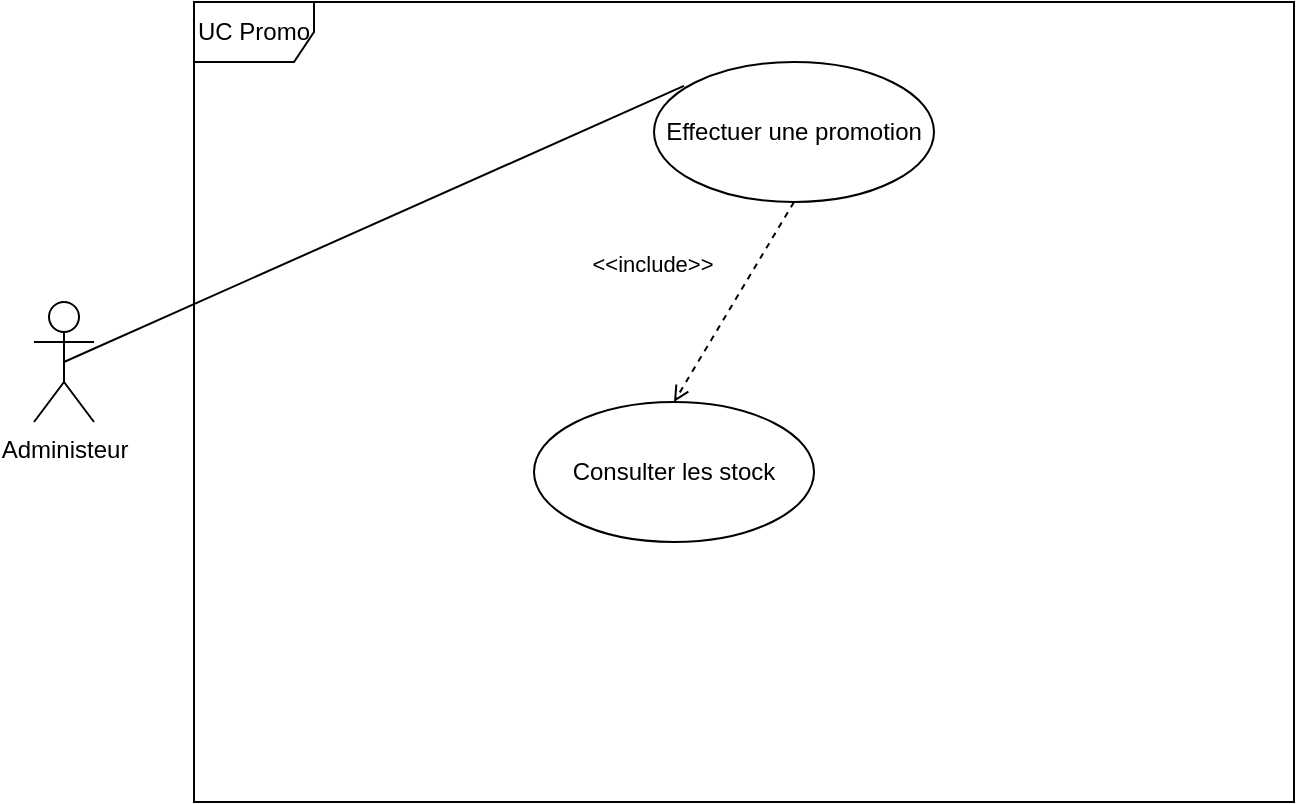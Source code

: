 <mxfile version="20.3.0" type="device"><diagram id="78ZKV47KgDOUiESxQDzx" name="Page-1"><mxGraphModel dx="1038" dy="603" grid="1" gridSize="10" guides="1" tooltips="1" connect="1" arrows="1" fold="1" page="1" pageScale="1" pageWidth="827" pageHeight="1169" math="0" shadow="0"><root><mxCell id="0"/><mxCell id="1" parent="0"/><mxCell id="G2MMZnT_G2ih-9k0Q3hY-2" value="UC Promo" style="shape=umlFrame;whiteSpace=wrap;html=1;" vertex="1" parent="1"><mxGeometry x="190" width="550" height="400" as="geometry"/></mxCell><mxCell id="G2MMZnT_G2ih-9k0Q3hY-3" value="Effectuer une promotion" style="ellipse;whiteSpace=wrap;html=1;" vertex="1" parent="1"><mxGeometry x="420" y="30" width="140" height="70" as="geometry"/></mxCell><mxCell id="G2MMZnT_G2ih-9k0Q3hY-17" value="Administeur" style="shape=umlActor;html=1;verticalLabelPosition=bottom;verticalAlign=top;align=center;" vertex="1" parent="1"><mxGeometry x="110" y="150" width="30" height="60" as="geometry"/></mxCell><mxCell id="G2MMZnT_G2ih-9k0Q3hY-24" value="" style="endArrow=none;startArrow=none;endFill=0;startFill=0;endSize=8;html=1;verticalAlign=bottom;labelBackgroundColor=none;strokeWidth=1;rounded=0;exitX=0.5;exitY=0.5;exitDx=0;exitDy=0;exitPerimeter=0;entryX=0.107;entryY=0.171;entryDx=0;entryDy=0;entryPerimeter=0;" edge="1" parent="1" source="G2MMZnT_G2ih-9k0Q3hY-17" target="G2MMZnT_G2ih-9k0Q3hY-3"><mxGeometry width="160" relative="1" as="geometry"><mxPoint x="330" y="310" as="sourcePoint"/><mxPoint x="490" y="310" as="targetPoint"/></mxGeometry></mxCell><mxCell id="G2MMZnT_G2ih-9k0Q3hY-29" value="Consulter les stock" style="ellipse;whiteSpace=wrap;html=1;" vertex="1" parent="1"><mxGeometry x="360" y="200" width="140" height="70" as="geometry"/></mxCell><mxCell id="G2MMZnT_G2ih-9k0Q3hY-33" value="&amp;lt;&amp;lt;include&amp;gt;&amp;gt;" style="html=1;verticalAlign=bottom;labelBackgroundColor=none;endArrow=open;endFill=0;dashed=1;rounded=0;exitX=0.5;exitY=1;exitDx=0;exitDy=0;entryX=0.5;entryY=0;entryDx=0;entryDy=0;" edge="1" parent="1" source="G2MMZnT_G2ih-9k0Q3hY-3" target="G2MMZnT_G2ih-9k0Q3hY-29"><mxGeometry x="0.206" y="-39" width="160" relative="1" as="geometry"><mxPoint x="330" y="200" as="sourcePoint"/><mxPoint x="490" y="200" as="targetPoint"/><mxPoint x="-1" as="offset"/></mxGeometry></mxCell></root></mxGraphModel></diagram></mxfile>